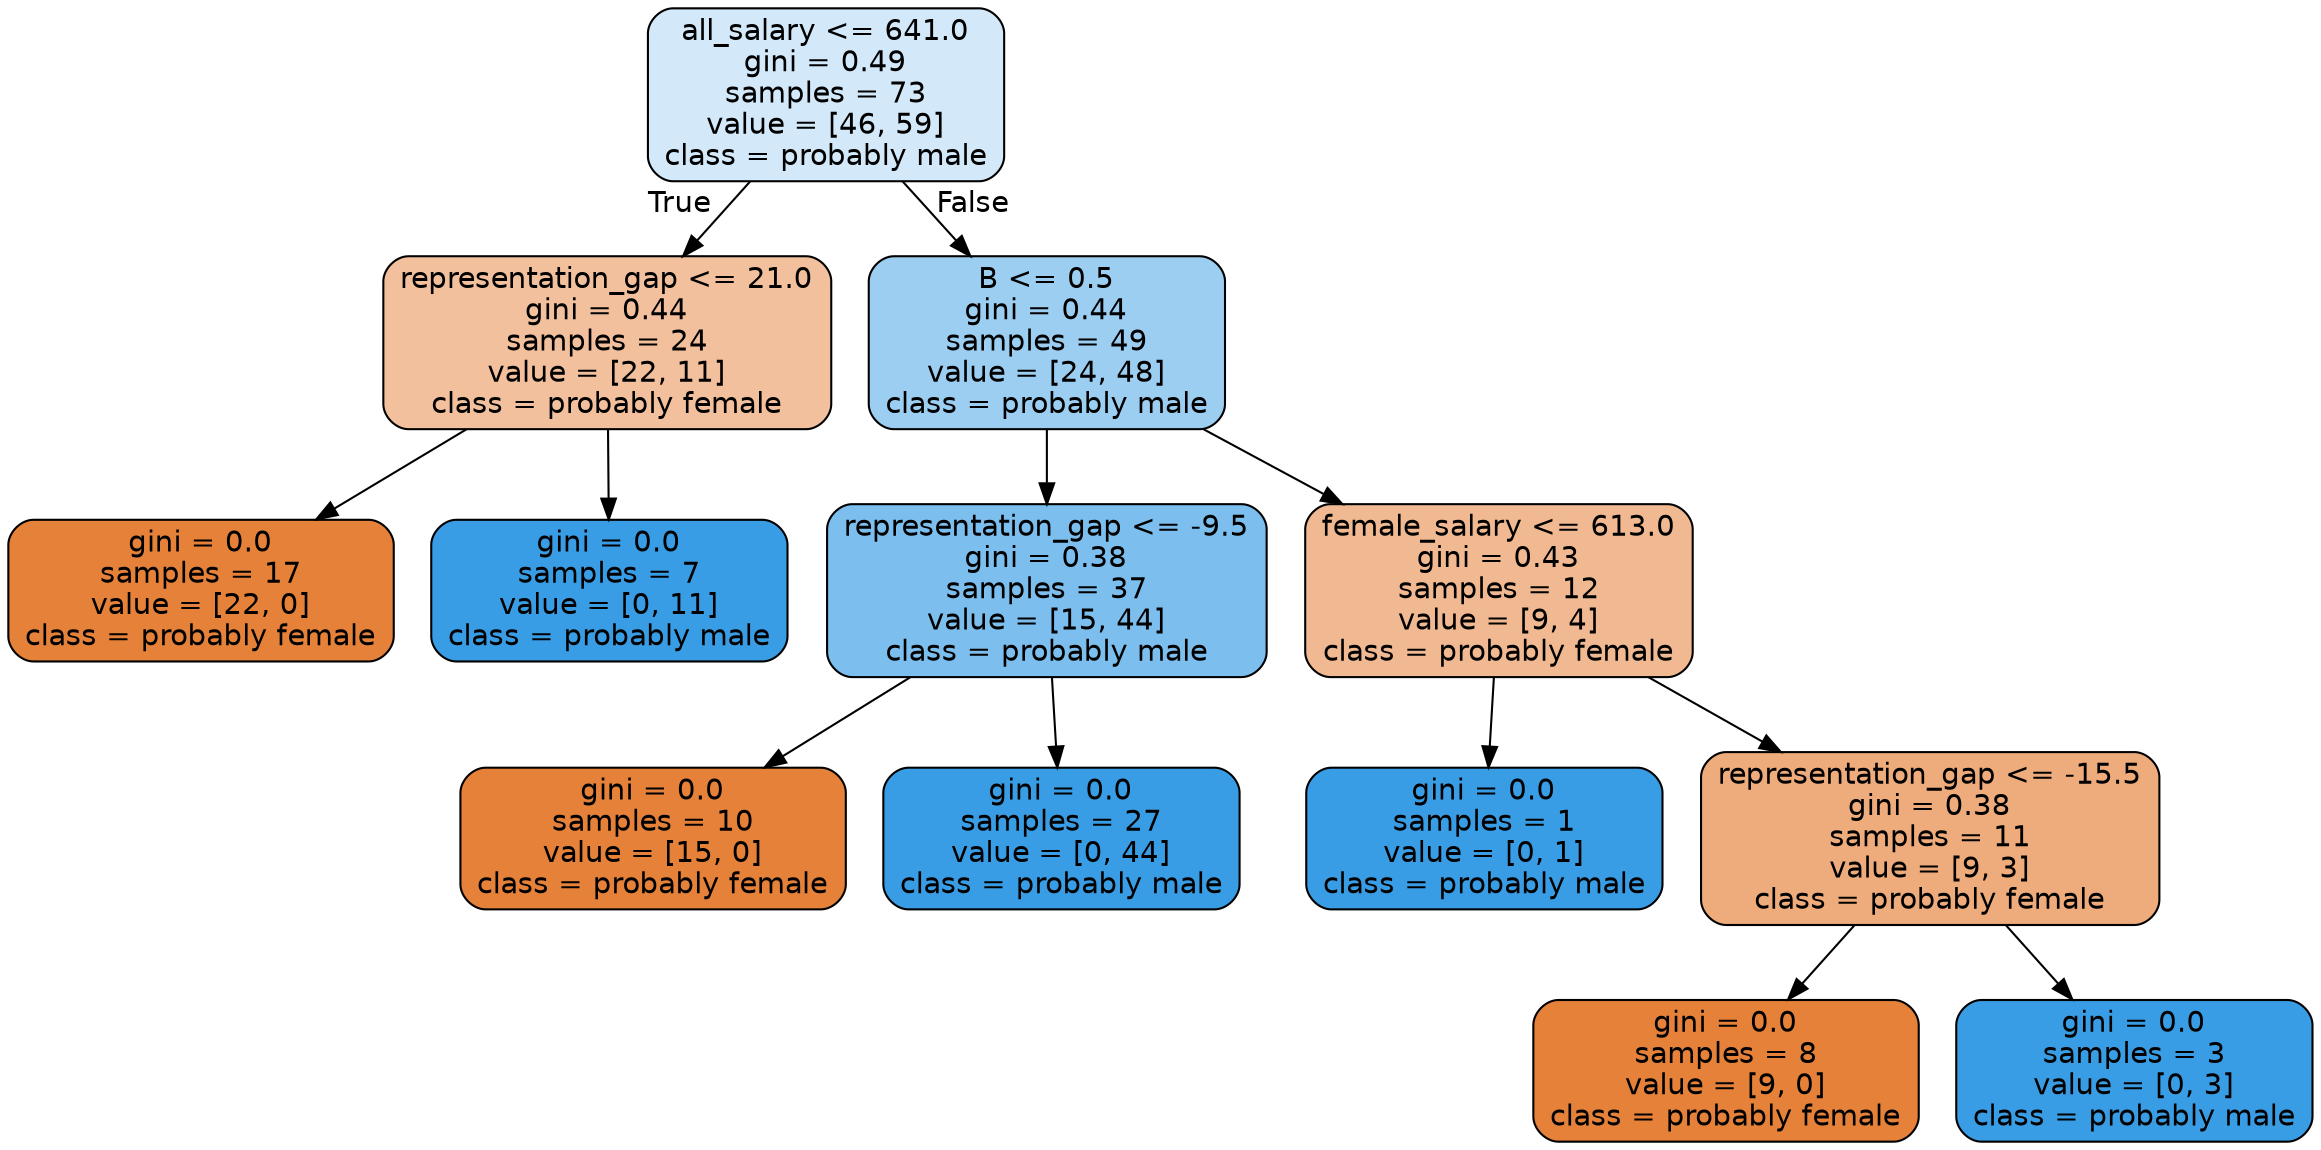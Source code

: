 digraph Tree {
node [shape=box, style="filled, rounded", color="black", fontname=helvetica] ;
edge [fontname=helvetica] ;
0 [label="all_salary <= 641.0\ngini = 0.49\nsamples = 73\nvalue = [46, 59]\nclass = probably male", fillcolor="#d3e9f9"] ;
1 [label="representation_gap <= 21.0\ngini = 0.44\nsamples = 24\nvalue = [22, 11]\nclass = probably female", fillcolor="#f2c09c"] ;
0 -> 1 [labeldistance=2.5, labelangle=45, headlabel="True"] ;
2 [label="gini = 0.0\nsamples = 17\nvalue = [22, 0]\nclass = probably female", fillcolor="#e58139"] ;
1 -> 2 ;
3 [label="gini = 0.0\nsamples = 7\nvalue = [0, 11]\nclass = probably male", fillcolor="#399de5"] ;
1 -> 3 ;
4 [label="B <= 0.5\ngini = 0.44\nsamples = 49\nvalue = [24, 48]\nclass = probably male", fillcolor="#9ccef2"] ;
0 -> 4 [labeldistance=2.5, labelangle=-45, headlabel="False"] ;
5 [label="representation_gap <= -9.5\ngini = 0.38\nsamples = 37\nvalue = [15, 44]\nclass = probably male", fillcolor="#7cbeee"] ;
4 -> 5 ;
6 [label="gini = 0.0\nsamples = 10\nvalue = [15, 0]\nclass = probably female", fillcolor="#e58139"] ;
5 -> 6 ;
7 [label="gini = 0.0\nsamples = 27\nvalue = [0, 44]\nclass = probably male", fillcolor="#399de5"] ;
5 -> 7 ;
8 [label="female_salary <= 613.0\ngini = 0.43\nsamples = 12\nvalue = [9, 4]\nclass = probably female", fillcolor="#f1b991"] ;
4 -> 8 ;
9 [label="gini = 0.0\nsamples = 1\nvalue = [0, 1]\nclass = probably male", fillcolor="#399de5"] ;
8 -> 9 ;
10 [label="representation_gap <= -15.5\ngini = 0.38\nsamples = 11\nvalue = [9, 3]\nclass = probably female", fillcolor="#eeab7b"] ;
8 -> 10 ;
11 [label="gini = 0.0\nsamples = 8\nvalue = [9, 0]\nclass = probably female", fillcolor="#e58139"] ;
10 -> 11 ;
12 [label="gini = 0.0\nsamples = 3\nvalue = [0, 3]\nclass = probably male", fillcolor="#399de5"] ;
10 -> 12 ;
}